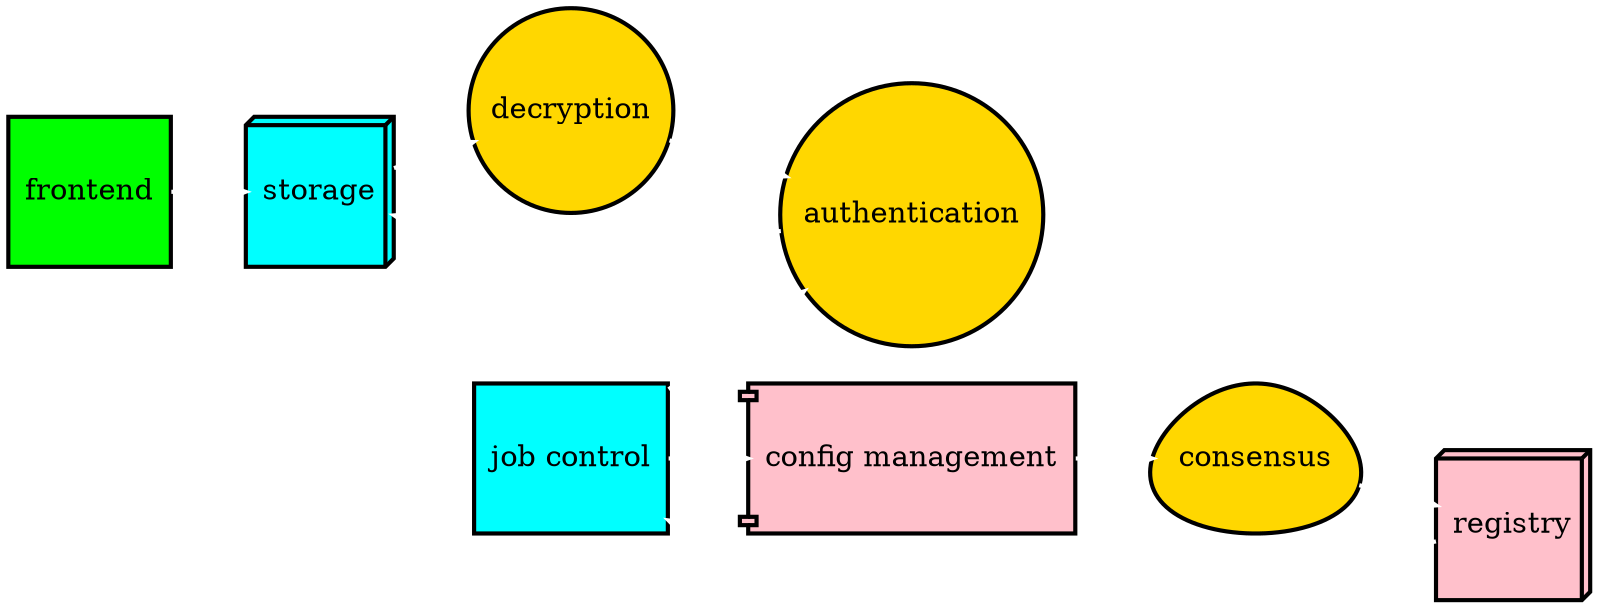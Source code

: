 // A tragic bootstrapping story.
// This is the last stage in the story. Add back in the commented out parts to
// make nodes disappear.


digraph Boot {
  bgcolor = transparent
  rankdir = LR

  node [style=filled,color=black,fillcolor=white,height=1,shape=rect,penwidth=2];

  frontend [shape=rect,color=black,fillcolor=green];
  storage [shape=box3d,color=black,fillcolor=cyan]; //,style=invisible];
  decryption [shape=circle,color=black,fillcolor=gold]; //,style=invisible];
  authentication [shape=circle,color=black,fillcolor=gold];// style=invisible];
  jobcontrol [label="job control",color=black,fillcolor=cyan]; // shape=rect,style=invisible];
  consensus [shape=egg,color=black,fillcolor=gold]; // style=invisible];
  config [shape=component,label="config management",fillcolor=pink]; //,style=invisible];
  registry [shape=box3d,labe="service registry",color=black,fillcolor=pink]; //,style=invisible];

  frontend -> storage [color=white,penwidth=2]; //,style=invisible,arrowhead=none];
  storage -> decryption [color=white,penwidth=2]; //,style=invisible,arrowhead=none];
  decryption -> authentication [color=white,penwidth=2]; //,style=invisible,arrowhead=none];
  authentication -> storage [color=white,penwidth=2]; //,style=invisible,arrowhead=none];
  jobcontrol -> config [color=white,penwidth=2]; //,style=invisible,arrowhead=none];
  config -> consensus [color=white,penwidth=2]; //,style=invisible,arrowhead=none];
  consensus -> registry [color=white,penwidth=2]; //,style=invisible,arrowhead=none];
  registry -> jobcontrol [color=white,penwidth=2]; // ,style=invisible,arrowhead=none];
  jobcontrol -> authentication [color=white,penwidth=2]; //,style=invisible,arrowhead=none];
}


